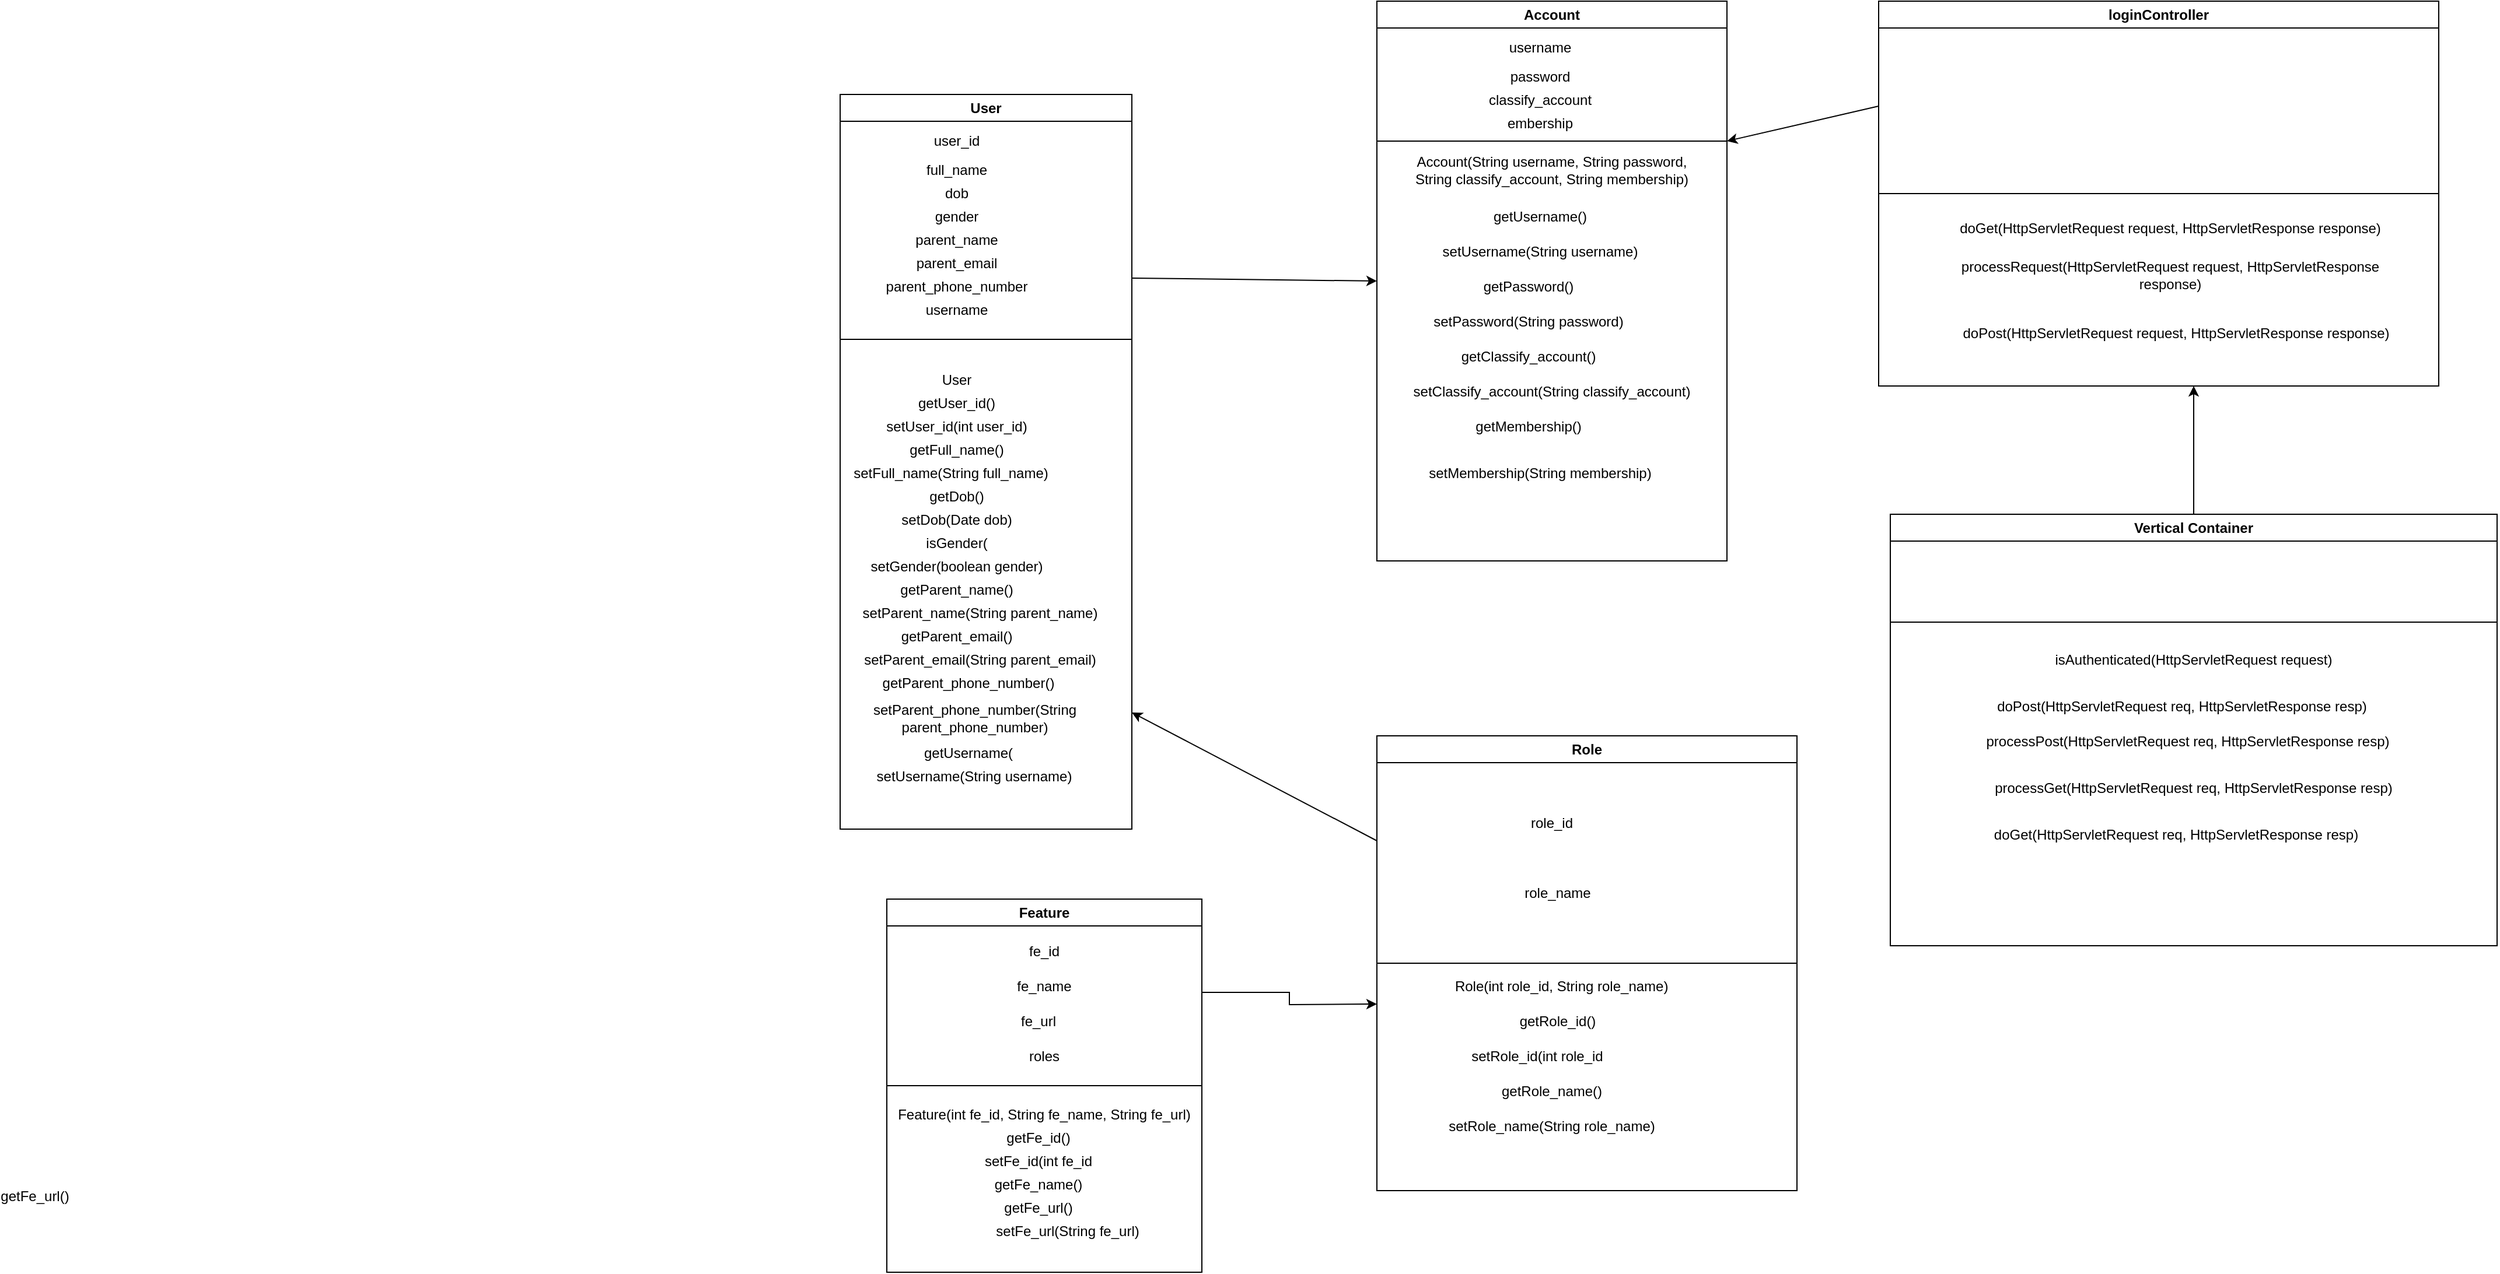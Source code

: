 <mxfile version="20.8.20" type="github">
  <diagram id="C5RBs43oDa-KdzZeNtuy" name="Page-1">
    <mxGraphModel dx="3412" dy="1155" grid="1" gridSize="10" guides="1" tooltips="1" connect="1" arrows="1" fold="1" page="1" pageScale="1" pageWidth="827" pageHeight="1169" math="0" shadow="0">
      <root>
        <mxCell id="WIyWlLk6GJQsqaUBKTNV-0" />
        <mxCell id="WIyWlLk6GJQsqaUBKTNV-1" parent="WIyWlLk6GJQsqaUBKTNV-0" />
        <mxCell id="eqM4EBkX7ZSiVYe-9lCP-0" value="User" style="swimlane;whiteSpace=wrap;html=1;startSize=23;" vertex="1" parent="WIyWlLk6GJQsqaUBKTNV-1">
          <mxGeometry x="180" y="320" width="250" height="630" as="geometry" />
        </mxCell>
        <mxCell id="eqM4EBkX7ZSiVYe-9lCP-5" value="user_id" style="text;html=1;strokeColor=none;fillColor=none;align=center;verticalAlign=middle;whiteSpace=wrap;rounded=0;" vertex="1" parent="eqM4EBkX7ZSiVYe-9lCP-0">
          <mxGeometry x="70" y="25" width="60" height="30" as="geometry" />
        </mxCell>
        <mxCell id="eqM4EBkX7ZSiVYe-9lCP-6" value="full_name" style="text;html=1;strokeColor=none;fillColor=none;align=center;verticalAlign=middle;whiteSpace=wrap;rounded=0;" vertex="1" parent="eqM4EBkX7ZSiVYe-9lCP-0">
          <mxGeometry x="70" y="50" width="60" height="30" as="geometry" />
        </mxCell>
        <mxCell id="eqM4EBkX7ZSiVYe-9lCP-7" value="dob" style="text;html=1;strokeColor=none;fillColor=none;align=center;verticalAlign=middle;whiteSpace=wrap;rounded=0;" vertex="1" parent="eqM4EBkX7ZSiVYe-9lCP-0">
          <mxGeometry x="70" y="70" width="60" height="30" as="geometry" />
        </mxCell>
        <mxCell id="eqM4EBkX7ZSiVYe-9lCP-8" value="gender" style="text;html=1;strokeColor=none;fillColor=none;align=center;verticalAlign=middle;whiteSpace=wrap;rounded=0;" vertex="1" parent="eqM4EBkX7ZSiVYe-9lCP-0">
          <mxGeometry x="70" y="90" width="60" height="30" as="geometry" />
        </mxCell>
        <mxCell id="eqM4EBkX7ZSiVYe-9lCP-9" value="parent_name" style="text;html=1;strokeColor=none;fillColor=none;align=center;verticalAlign=middle;whiteSpace=wrap;rounded=0;" vertex="1" parent="eqM4EBkX7ZSiVYe-9lCP-0">
          <mxGeometry x="70" y="110" width="60" height="30" as="geometry" />
        </mxCell>
        <mxCell id="eqM4EBkX7ZSiVYe-9lCP-10" value="parent_email" style="text;html=1;strokeColor=none;fillColor=none;align=center;verticalAlign=middle;whiteSpace=wrap;rounded=0;" vertex="1" parent="eqM4EBkX7ZSiVYe-9lCP-0">
          <mxGeometry y="130" width="200" height="30" as="geometry" />
        </mxCell>
        <mxCell id="eqM4EBkX7ZSiVYe-9lCP-11" value="parent_phone_number" style="text;html=1;strokeColor=none;fillColor=none;align=center;verticalAlign=middle;whiteSpace=wrap;rounded=0;" vertex="1" parent="eqM4EBkX7ZSiVYe-9lCP-0">
          <mxGeometry x="70" y="150" width="60" height="30" as="geometry" />
        </mxCell>
        <mxCell id="eqM4EBkX7ZSiVYe-9lCP-12" value="username" style="text;html=1;strokeColor=none;fillColor=none;align=center;verticalAlign=middle;whiteSpace=wrap;rounded=0;" vertex="1" parent="eqM4EBkX7ZSiVYe-9lCP-0">
          <mxGeometry x="70" y="170" width="60" height="30" as="geometry" />
        </mxCell>
        <mxCell id="eqM4EBkX7ZSiVYe-9lCP-14" value="getUser_id()" style="text;html=1;strokeColor=none;fillColor=none;align=center;verticalAlign=middle;whiteSpace=wrap;rounded=0;" vertex="1" parent="eqM4EBkX7ZSiVYe-9lCP-0">
          <mxGeometry x="70" y="250" width="60" height="30" as="geometry" />
        </mxCell>
        <mxCell id="eqM4EBkX7ZSiVYe-9lCP-15" value="User" style="text;html=1;strokeColor=none;fillColor=none;align=center;verticalAlign=middle;whiteSpace=wrap;rounded=0;" vertex="1" parent="eqM4EBkX7ZSiVYe-9lCP-0">
          <mxGeometry x="70" y="230" width="60" height="30" as="geometry" />
        </mxCell>
        <mxCell id="eqM4EBkX7ZSiVYe-9lCP-16" value="setUser_id(int user_id)" style="text;html=1;strokeColor=none;fillColor=none;align=center;verticalAlign=middle;whiteSpace=wrap;rounded=0;" vertex="1" parent="eqM4EBkX7ZSiVYe-9lCP-0">
          <mxGeometry x="20" y="270" width="160" height="30" as="geometry" />
        </mxCell>
        <mxCell id="eqM4EBkX7ZSiVYe-9lCP-17" value="getFull_name()" style="text;html=1;strokeColor=none;fillColor=none;align=center;verticalAlign=middle;whiteSpace=wrap;rounded=0;" vertex="1" parent="eqM4EBkX7ZSiVYe-9lCP-0">
          <mxGeometry x="70" y="290" width="60" height="30" as="geometry" />
        </mxCell>
        <mxCell id="eqM4EBkX7ZSiVYe-9lCP-18" value="setFull_name(String full_name)" style="text;html=1;strokeColor=none;fillColor=none;align=center;verticalAlign=middle;whiteSpace=wrap;rounded=0;" vertex="1" parent="eqM4EBkX7ZSiVYe-9lCP-0">
          <mxGeometry x="-10" y="310" width="210" height="30" as="geometry" />
        </mxCell>
        <mxCell id="eqM4EBkX7ZSiVYe-9lCP-19" value="getDob()" style="text;html=1;strokeColor=none;fillColor=none;align=center;verticalAlign=middle;whiteSpace=wrap;rounded=0;" vertex="1" parent="eqM4EBkX7ZSiVYe-9lCP-0">
          <mxGeometry x="70" y="330" width="60" height="30" as="geometry" />
        </mxCell>
        <mxCell id="eqM4EBkX7ZSiVYe-9lCP-20" value="setDob(Date dob)" style="text;html=1;strokeColor=none;fillColor=none;align=center;verticalAlign=middle;whiteSpace=wrap;rounded=0;" vertex="1" parent="eqM4EBkX7ZSiVYe-9lCP-0">
          <mxGeometry x="30" y="350" width="140" height="30" as="geometry" />
        </mxCell>
        <mxCell id="eqM4EBkX7ZSiVYe-9lCP-21" value="isGender(" style="text;html=1;strokeColor=none;fillColor=none;align=center;verticalAlign=middle;whiteSpace=wrap;rounded=0;" vertex="1" parent="eqM4EBkX7ZSiVYe-9lCP-0">
          <mxGeometry x="70" y="370" width="60" height="30" as="geometry" />
        </mxCell>
        <mxCell id="eqM4EBkX7ZSiVYe-9lCP-22" value="setGender(boolean gender)" style="text;html=1;strokeColor=none;fillColor=none;align=center;verticalAlign=middle;whiteSpace=wrap;rounded=0;" vertex="1" parent="eqM4EBkX7ZSiVYe-9lCP-0">
          <mxGeometry x="10" y="390" width="180" height="30" as="geometry" />
        </mxCell>
        <mxCell id="eqM4EBkX7ZSiVYe-9lCP-27" value="getParent_name()" style="text;html=1;strokeColor=none;fillColor=none;align=center;verticalAlign=middle;whiteSpace=wrap;rounded=0;" vertex="1" parent="eqM4EBkX7ZSiVYe-9lCP-0">
          <mxGeometry x="70" y="410" width="60" height="30" as="geometry" />
        </mxCell>
        <mxCell id="eqM4EBkX7ZSiVYe-9lCP-28" value="setParent_name(String parent_name)" style="text;html=1;strokeColor=none;fillColor=none;align=center;verticalAlign=middle;whiteSpace=wrap;rounded=0;" vertex="1" parent="eqM4EBkX7ZSiVYe-9lCP-0">
          <mxGeometry y="430" width="240" height="30" as="geometry" />
        </mxCell>
        <mxCell id="eqM4EBkX7ZSiVYe-9lCP-30" value="getParent_email()" style="text;html=1;strokeColor=none;fillColor=none;align=center;verticalAlign=middle;whiteSpace=wrap;rounded=0;" vertex="1" parent="eqM4EBkX7ZSiVYe-9lCP-0">
          <mxGeometry x="70" y="450" width="60" height="30" as="geometry" />
        </mxCell>
        <mxCell id="eqM4EBkX7ZSiVYe-9lCP-31" value="setParent_email(String parent_email)" style="text;html=1;strokeColor=none;fillColor=none;align=center;verticalAlign=middle;whiteSpace=wrap;rounded=0;" vertex="1" parent="eqM4EBkX7ZSiVYe-9lCP-0">
          <mxGeometry x="10" y="470" width="220" height="30" as="geometry" />
        </mxCell>
        <mxCell id="eqM4EBkX7ZSiVYe-9lCP-32" value="getParent_phone_number()" style="text;html=1;strokeColor=none;fillColor=none;align=center;verticalAlign=middle;whiteSpace=wrap;rounded=0;" vertex="1" parent="eqM4EBkX7ZSiVYe-9lCP-0">
          <mxGeometry x="40" y="490" width="140" height="30" as="geometry" />
        </mxCell>
        <mxCell id="eqM4EBkX7ZSiVYe-9lCP-33" value="setParent_phone_number(String parent_phone_number)" style="text;html=1;strokeColor=none;fillColor=none;align=center;verticalAlign=middle;whiteSpace=wrap;rounded=0;" vertex="1" parent="eqM4EBkX7ZSiVYe-9lCP-0">
          <mxGeometry x="62.5" y="520" width="105" height="30" as="geometry" />
        </mxCell>
        <mxCell id="eqM4EBkX7ZSiVYe-9lCP-34" value="getUsername(" style="text;html=1;strokeColor=none;fillColor=none;align=center;verticalAlign=middle;whiteSpace=wrap;rounded=0;" vertex="1" parent="eqM4EBkX7ZSiVYe-9lCP-0">
          <mxGeometry x="80" y="550" width="60" height="30" as="geometry" />
        </mxCell>
        <mxCell id="eqM4EBkX7ZSiVYe-9lCP-35" value="setUsername(String username)" style="text;html=1;strokeColor=none;fillColor=none;align=center;verticalAlign=middle;whiteSpace=wrap;rounded=0;" vertex="1" parent="eqM4EBkX7ZSiVYe-9lCP-0">
          <mxGeometry x="25" y="570" width="180" height="30" as="geometry" />
        </mxCell>
        <mxCell id="eqM4EBkX7ZSiVYe-9lCP-26" value="" style="endArrow=none;html=1;rounded=0;" edge="1" parent="WIyWlLk6GJQsqaUBKTNV-1">
          <mxGeometry width="50" height="50" relative="1" as="geometry">
            <mxPoint x="180" y="530" as="sourcePoint" />
            <mxPoint x="430" y="530" as="targetPoint" />
          </mxGeometry>
        </mxCell>
        <mxCell id="eqM4EBkX7ZSiVYe-9lCP-36" value="Account" style="swimlane;whiteSpace=wrap;html=1;" vertex="1" parent="WIyWlLk6GJQsqaUBKTNV-1">
          <mxGeometry x="640" y="240" width="300" height="480" as="geometry" />
        </mxCell>
        <mxCell id="eqM4EBkX7ZSiVYe-9lCP-40" value="username" style="text;html=1;strokeColor=none;fillColor=none;align=center;verticalAlign=middle;whiteSpace=wrap;rounded=0;" vertex="1" parent="eqM4EBkX7ZSiVYe-9lCP-36">
          <mxGeometry x="110" y="25" width="60" height="30" as="geometry" />
        </mxCell>
        <mxCell id="eqM4EBkX7ZSiVYe-9lCP-41" value="password" style="text;html=1;strokeColor=none;fillColor=none;align=center;verticalAlign=middle;whiteSpace=wrap;rounded=0;" vertex="1" parent="eqM4EBkX7ZSiVYe-9lCP-36">
          <mxGeometry x="110" y="50" width="60" height="30" as="geometry" />
        </mxCell>
        <mxCell id="eqM4EBkX7ZSiVYe-9lCP-42" value="classify_account" style="text;html=1;strokeColor=none;fillColor=none;align=center;verticalAlign=middle;whiteSpace=wrap;rounded=0;" vertex="1" parent="eqM4EBkX7ZSiVYe-9lCP-36">
          <mxGeometry x="110" y="70" width="60" height="30" as="geometry" />
        </mxCell>
        <mxCell id="eqM4EBkX7ZSiVYe-9lCP-43" value="embership" style="text;html=1;strokeColor=none;fillColor=none;align=center;verticalAlign=middle;whiteSpace=wrap;rounded=0;" vertex="1" parent="eqM4EBkX7ZSiVYe-9lCP-36">
          <mxGeometry x="110" y="90" width="60" height="30" as="geometry" />
        </mxCell>
        <mxCell id="eqM4EBkX7ZSiVYe-9lCP-44" value="Account(String username, String password, String classify_account, String membership)" style="text;html=1;strokeColor=none;fillColor=none;align=center;verticalAlign=middle;whiteSpace=wrap;rounded=0;" vertex="1" parent="eqM4EBkX7ZSiVYe-9lCP-36">
          <mxGeometry x="20" y="130" width="260" height="30" as="geometry" />
        </mxCell>
        <mxCell id="eqM4EBkX7ZSiVYe-9lCP-46" value="getUsername()" style="text;html=1;strokeColor=none;fillColor=none;align=center;verticalAlign=middle;whiteSpace=wrap;rounded=0;" vertex="1" parent="eqM4EBkX7ZSiVYe-9lCP-36">
          <mxGeometry x="110" y="170" width="60" height="30" as="geometry" />
        </mxCell>
        <mxCell id="eqM4EBkX7ZSiVYe-9lCP-47" value="setUsername(String username)" style="text;html=1;strokeColor=none;fillColor=none;align=center;verticalAlign=middle;whiteSpace=wrap;rounded=0;" vertex="1" parent="eqM4EBkX7ZSiVYe-9lCP-36">
          <mxGeometry x="45" y="200" width="190" height="30" as="geometry" />
        </mxCell>
        <mxCell id="eqM4EBkX7ZSiVYe-9lCP-48" value="getPassword()" style="text;html=1;strokeColor=none;fillColor=none;align=center;verticalAlign=middle;whiteSpace=wrap;rounded=0;" vertex="1" parent="eqM4EBkX7ZSiVYe-9lCP-36">
          <mxGeometry x="100" y="230" width="60" height="30" as="geometry" />
        </mxCell>
        <mxCell id="eqM4EBkX7ZSiVYe-9lCP-49" value="setPassword(String password)" style="text;html=1;strokeColor=none;fillColor=none;align=center;verticalAlign=middle;whiteSpace=wrap;rounded=0;" vertex="1" parent="eqM4EBkX7ZSiVYe-9lCP-36">
          <mxGeometry x="20" y="260" width="220" height="30" as="geometry" />
        </mxCell>
        <mxCell id="eqM4EBkX7ZSiVYe-9lCP-50" value="getClassify_account()" style="text;html=1;strokeColor=none;fillColor=none;align=center;verticalAlign=middle;whiteSpace=wrap;rounded=0;" vertex="1" parent="eqM4EBkX7ZSiVYe-9lCP-36">
          <mxGeometry x="100" y="290" width="60" height="30" as="geometry" />
        </mxCell>
        <mxCell id="eqM4EBkX7ZSiVYe-9lCP-51" value="setClassify_account(String classify_account)" style="text;html=1;strokeColor=none;fillColor=none;align=center;verticalAlign=middle;whiteSpace=wrap;rounded=0;" vertex="1" parent="eqM4EBkX7ZSiVYe-9lCP-36">
          <mxGeometry x="20" y="320" width="260" height="30" as="geometry" />
        </mxCell>
        <mxCell id="eqM4EBkX7ZSiVYe-9lCP-53" value="getMembership()" style="text;html=1;strokeColor=none;fillColor=none;align=center;verticalAlign=middle;whiteSpace=wrap;rounded=0;" vertex="1" parent="eqM4EBkX7ZSiVYe-9lCP-36">
          <mxGeometry x="100" y="350" width="60" height="30" as="geometry" />
        </mxCell>
        <mxCell id="eqM4EBkX7ZSiVYe-9lCP-54" value="setMembership(String membership)" style="text;html=1;strokeColor=none;fillColor=none;align=center;verticalAlign=middle;whiteSpace=wrap;rounded=0;" vertex="1" parent="eqM4EBkX7ZSiVYe-9lCP-36">
          <mxGeometry x="40" y="390" width="200" height="30" as="geometry" />
        </mxCell>
        <mxCell id="eqM4EBkX7ZSiVYe-9lCP-39" value="" style="endArrow=none;html=1;rounded=0;exitX=0;exitY=0.25;exitDx=0;exitDy=0;entryX=1;entryY=0.25;entryDx=0;entryDy=0;" edge="1" parent="WIyWlLk6GJQsqaUBKTNV-1" source="eqM4EBkX7ZSiVYe-9lCP-36" target="eqM4EBkX7ZSiVYe-9lCP-36">
          <mxGeometry width="50" height="50" relative="1" as="geometry">
            <mxPoint x="770" y="580" as="sourcePoint" />
            <mxPoint x="820" y="530" as="targetPoint" />
          </mxGeometry>
        </mxCell>
        <mxCell id="eqM4EBkX7ZSiVYe-9lCP-55" value="" style="endArrow=classic;html=1;rounded=0;exitX=1;exitY=0.25;exitDx=0;exitDy=0;entryX=0;entryY=0.5;entryDx=0;entryDy=0;" edge="1" parent="WIyWlLk6GJQsqaUBKTNV-1" source="eqM4EBkX7ZSiVYe-9lCP-0" target="eqM4EBkX7ZSiVYe-9lCP-36">
          <mxGeometry width="50" height="50" relative="1" as="geometry">
            <mxPoint x="670" y="670" as="sourcePoint" />
            <mxPoint x="720" y="620" as="targetPoint" />
          </mxGeometry>
        </mxCell>
        <mxCell id="eqM4EBkX7ZSiVYe-9lCP-57" value="Role" style="swimlane;whiteSpace=wrap;html=1;" vertex="1" parent="WIyWlLk6GJQsqaUBKTNV-1">
          <mxGeometry x="640" y="870" width="360" height="390" as="geometry" />
        </mxCell>
        <mxCell id="eqM4EBkX7ZSiVYe-9lCP-59" value="role_id" style="text;html=1;strokeColor=none;fillColor=none;align=center;verticalAlign=middle;whiteSpace=wrap;rounded=0;" vertex="1" parent="eqM4EBkX7ZSiVYe-9lCP-57">
          <mxGeometry x="120" y="60" width="60" height="30" as="geometry" />
        </mxCell>
        <mxCell id="eqM4EBkX7ZSiVYe-9lCP-63" value="role_name" style="text;html=1;strokeColor=none;fillColor=none;align=center;verticalAlign=middle;whiteSpace=wrap;rounded=0;" vertex="1" parent="eqM4EBkX7ZSiVYe-9lCP-57">
          <mxGeometry x="125" y="120" width="60" height="30" as="geometry" />
        </mxCell>
        <mxCell id="eqM4EBkX7ZSiVYe-9lCP-64" value="Role(int role_id, String role_name)&amp;nbsp;" style="text;html=1;strokeColor=none;fillColor=none;align=center;verticalAlign=middle;whiteSpace=wrap;rounded=0;" vertex="1" parent="eqM4EBkX7ZSiVYe-9lCP-57">
          <mxGeometry x="20" y="200" width="280" height="30" as="geometry" />
        </mxCell>
        <mxCell id="eqM4EBkX7ZSiVYe-9lCP-65" value="getRole_id()" style="text;html=1;strokeColor=none;fillColor=none;align=center;verticalAlign=middle;whiteSpace=wrap;rounded=0;" vertex="1" parent="eqM4EBkX7ZSiVYe-9lCP-57">
          <mxGeometry x="125" y="230" width="60" height="30" as="geometry" />
        </mxCell>
        <mxCell id="eqM4EBkX7ZSiVYe-9lCP-66" value="setRole_id(int role_id" style="text;html=1;strokeColor=none;fillColor=none;align=center;verticalAlign=middle;whiteSpace=wrap;rounded=0;" vertex="1" parent="eqM4EBkX7ZSiVYe-9lCP-57">
          <mxGeometry x="70" y="260" width="135" height="30" as="geometry" />
        </mxCell>
        <mxCell id="eqM4EBkX7ZSiVYe-9lCP-67" value="getRole_name()" style="text;html=1;strokeColor=none;fillColor=none;align=center;verticalAlign=middle;whiteSpace=wrap;rounded=0;" vertex="1" parent="eqM4EBkX7ZSiVYe-9lCP-57">
          <mxGeometry x="120" y="290" width="60" height="30" as="geometry" />
        </mxCell>
        <mxCell id="eqM4EBkX7ZSiVYe-9lCP-68" value="setRole_name(String role_name)" style="text;html=1;strokeColor=none;fillColor=none;align=center;verticalAlign=middle;whiteSpace=wrap;rounded=0;" vertex="1" parent="eqM4EBkX7ZSiVYe-9lCP-57">
          <mxGeometry x="30" y="320" width="240" height="30" as="geometry" />
        </mxCell>
        <mxCell id="eqM4EBkX7ZSiVYe-9lCP-58" value="" style="endArrow=none;html=1;rounded=0;exitX=1;exitY=0.5;exitDx=0;exitDy=0;entryX=0;entryY=0.5;entryDx=0;entryDy=0;" edge="1" parent="WIyWlLk6GJQsqaUBKTNV-1" source="eqM4EBkX7ZSiVYe-9lCP-57" target="eqM4EBkX7ZSiVYe-9lCP-57">
          <mxGeometry width="50" height="50" relative="1" as="geometry">
            <mxPoint x="670" y="1220" as="sourcePoint" />
            <mxPoint x="720" y="1170" as="targetPoint" />
          </mxGeometry>
        </mxCell>
        <mxCell id="eqM4EBkX7ZSiVYe-9lCP-69" value="" style="endArrow=classic;html=1;rounded=0;" edge="1" parent="WIyWlLk6GJQsqaUBKTNV-1">
          <mxGeometry width="50" height="50" relative="1" as="geometry">
            <mxPoint x="640" y="960" as="sourcePoint" />
            <mxPoint x="430" y="850" as="targetPoint" />
          </mxGeometry>
        </mxCell>
        <mxCell id="eqM4EBkX7ZSiVYe-9lCP-108" style="edgeStyle=orthogonalEdgeStyle;rounded=0;orthogonalLoop=1;jettySize=auto;html=1;exitX=1;exitY=0.25;exitDx=0;exitDy=0;" edge="1" parent="WIyWlLk6GJQsqaUBKTNV-1" source="eqM4EBkX7ZSiVYe-9lCP-70">
          <mxGeometry relative="1" as="geometry">
            <mxPoint x="640" y="1100" as="targetPoint" />
          </mxGeometry>
        </mxCell>
        <mxCell id="eqM4EBkX7ZSiVYe-9lCP-70" value="Feature" style="swimlane;whiteSpace=wrap;html=1;" vertex="1" parent="WIyWlLk6GJQsqaUBKTNV-1">
          <mxGeometry x="220" y="1010" width="270" height="320" as="geometry" />
        </mxCell>
        <mxCell id="eqM4EBkX7ZSiVYe-9lCP-72" value="fe_id" style="text;html=1;strokeColor=none;fillColor=none;align=center;verticalAlign=middle;whiteSpace=wrap;rounded=0;" vertex="1" parent="eqM4EBkX7ZSiVYe-9lCP-70">
          <mxGeometry x="105" y="30" width="60" height="30" as="geometry" />
        </mxCell>
        <mxCell id="eqM4EBkX7ZSiVYe-9lCP-73" value="fe_name" style="text;html=1;strokeColor=none;fillColor=none;align=center;verticalAlign=middle;whiteSpace=wrap;rounded=0;" vertex="1" parent="eqM4EBkX7ZSiVYe-9lCP-70">
          <mxGeometry x="105" y="60" width="60" height="30" as="geometry" />
        </mxCell>
        <mxCell id="eqM4EBkX7ZSiVYe-9lCP-74" value="fe_url" style="text;html=1;strokeColor=none;fillColor=none;align=center;verticalAlign=middle;whiteSpace=wrap;rounded=0;" vertex="1" parent="eqM4EBkX7ZSiVYe-9lCP-70">
          <mxGeometry x="100" y="90" width="60" height="30" as="geometry" />
        </mxCell>
        <mxCell id="eqM4EBkX7ZSiVYe-9lCP-75" value="roles" style="text;html=1;strokeColor=none;fillColor=none;align=center;verticalAlign=middle;whiteSpace=wrap;rounded=0;" vertex="1" parent="eqM4EBkX7ZSiVYe-9lCP-70">
          <mxGeometry x="105" y="120" width="60" height="30" as="geometry" />
        </mxCell>
        <mxCell id="eqM4EBkX7ZSiVYe-9lCP-76" value="Feature(int fe_id, String fe_name, String fe_url)" style="text;html=1;strokeColor=none;fillColor=none;align=center;verticalAlign=middle;whiteSpace=wrap;rounded=0;" vertex="1" parent="eqM4EBkX7ZSiVYe-9lCP-70">
          <mxGeometry y="170" width="270" height="30" as="geometry" />
        </mxCell>
        <mxCell id="eqM4EBkX7ZSiVYe-9lCP-77" value="getFe_id()" style="text;html=1;strokeColor=none;fillColor=none;align=center;verticalAlign=middle;whiteSpace=wrap;rounded=0;" vertex="1" parent="eqM4EBkX7ZSiVYe-9lCP-70">
          <mxGeometry x="100" y="190" width="60" height="30" as="geometry" />
        </mxCell>
        <mxCell id="eqM4EBkX7ZSiVYe-9lCP-78" value="setFe_id(int fe_id" style="text;html=1;strokeColor=none;fillColor=none;align=center;verticalAlign=middle;whiteSpace=wrap;rounded=0;" vertex="1" parent="eqM4EBkX7ZSiVYe-9lCP-70">
          <mxGeometry x="60" y="210" width="140" height="30" as="geometry" />
        </mxCell>
        <mxCell id="eqM4EBkX7ZSiVYe-9lCP-79" value="getFe_name()" style="text;html=1;strokeColor=none;fillColor=none;align=center;verticalAlign=middle;whiteSpace=wrap;rounded=0;" vertex="1" parent="eqM4EBkX7ZSiVYe-9lCP-70">
          <mxGeometry x="100" y="230" width="60" height="30" as="geometry" />
        </mxCell>
        <mxCell id="eqM4EBkX7ZSiVYe-9lCP-81" value="&lt;span style=&quot;color: rgba(0, 0, 0, 0); font-family: monospace; font-size: 0px; text-align: start; white-space: nowrap;&quot;&gt;%3CmxGraphModel%3E%3Croot%3E%3CmxCell%20id%3D%220%22%2F%3E%3CmxCell%20id%3D%221%22%20parent%3D%220%22%2F%3E%3CmxCell%20id%3D%222%22%20value%3D%22Feature%22%20style%3D%22swimlane%3BwhiteSpace%3Dwrap%3Bhtml%3D1%3B%22%20vertex%3D%221%22%20parent%3D%221%22%3E%3CmxGeometry%20x%3D%22220%22%20y%3D%221010%22%20width%3D%22270%22%20height%3D%22320%22%20as%3D%22geometry%22%2F%3E%3C%2FmxCell%3E%3CmxCell%20id%3D%223%22%20value%3D%22fe_id%22%20style%3D%22text%3Bhtml%3D1%3BstrokeColor%3Dnone%3BfillColor%3Dnone%3Balign%3Dcenter%3BverticalAlign%3Dmiddle%3BwhiteSpace%3Dwrap%3Brounded%3D0%3B%22%20vertex%3D%221%22%20parent%3D%222%22%3E%3CmxGeometry%20x%3D%22105%22%20y%3D%2230%22%20width%3D%2260%22%20height%3D%2230%22%20as%3D%22geometry%22%2F%3E%3C%2FmxCell%3E%3CmxCell%20id%3D%224%22%20value%3D%22fe_name%22%20style%3D%22text%3Bhtml%3D1%3BstrokeColor%3Dnone%3BfillColor%3Dnone%3Balign%3Dcenter%3BverticalAlign%3Dmiddle%3BwhiteSpace%3Dwrap%3Brounded%3D0%3B%22%20vertex%3D%221%22%20parent%3D%222%22%3E%3CmxGeometry%20x%3D%22105%22%20y%3D%2260%22%20width%3D%2260%22%20height%3D%2230%22%20as%3D%22geometry%22%2F%3E%3C%2FmxCell%3E%3CmxCell%20id%3D%225%22%20value%3D%22fe_url%22%20style%3D%22text%3Bhtml%3D1%3BstrokeColor%3Dnone%3BfillColor%3Dnone%3Balign%3Dcenter%3BverticalAlign%3Dmiddle%3BwhiteSpace%3Dwrap%3Brounded%3D0%3B%22%20vertex%3D%221%22%20parent%3D%222%22%3E%3CmxGeometry%20x%3D%22100%22%20y%3D%2290%22%20width%3D%2260%22%20height%3D%2230%22%20as%3D%22geometry%22%2F%3E%3C%2FmxCell%3E%3CmxCell%20id%3D%226%22%20value%3D%22roles%22%20style%3D%22text%3Bhtml%3D1%3BstrokeColor%3Dnone%3BfillColor%3Dnone%3Balign%3Dcenter%3BverticalAlign%3Dmiddle%3BwhiteSpace%3Dwrap%3Brounded%3D0%3B%22%20vertex%3D%221%22%20parent%3D%222%22%3E%3CmxGeometry%20x%3D%22105%22%20y%3D%22120%22%20width%3D%2260%22%20height%3D%2230%22%20as%3D%22geometry%22%2F%3E%3C%2FmxCell%3E%3CmxCell%20id%3D%227%22%20value%3D%22Feature(int%20fe_id%2C%20String%20fe_name%2C%20String%20fe_url)%22%20style%3D%22text%3Bhtml%3D1%3BstrokeColor%3Dnone%3BfillColor%3Dnone%3Balign%3Dcenter%3BverticalAlign%3Dmiddle%3BwhiteSpace%3Dwrap%3Brounded%3D0%3B%22%20vertex%3D%221%22%20parent%3D%222%22%3E%3CmxGeometry%20y%3D%22170%22%20width%3D%22270%22%20height%3D%2230%22%20as%3D%22geometry%22%2F%3E%3C%2FmxCell%3E%3CmxCell%20id%3D%228%22%20value%3D%22getFe_id()%22%20style%3D%22text%3Bhtml%3D1%3BstrokeColor%3Dnone%3BfillColor%3Dnone%3Balign%3Dcenter%3BverticalAlign%3Dmiddle%3BwhiteSpace%3Dwrap%3Brounded%3D0%3B%22%20vertex%3D%221%22%20parent%3D%222%22%3E%3CmxGeometry%20x%3D%22100%22%20y%3D%22190%22%20width%3D%2260%22%20height%3D%2230%22%20as%3D%22geometry%22%2F%3E%3C%2FmxCell%3E%3CmxCell%20id%3D%229%22%20value%3D%22setFe_id(int%20fe_id%22%20style%3D%22text%3Bhtml%3D1%3BstrokeColor%3Dnone%3BfillColor%3Dnone%3Balign%3Dcenter%3BverticalAlign%3Dmiddle%3BwhiteSpace%3Dwrap%3Brounded%3D0%3B%22%20vertex%3D%221%22%20parent%3D%222%22%3E%3CmxGeometry%20x%3D%2260%22%20y%3D%22210%22%20width%3D%22140%22%20height%3D%2230%22%20as%3D%22geometry%22%2F%3E%3C%2FmxCell%3E%3CmxCell%20id%3D%2210%22%20value%3D%22getFe_name()%22%20style%3D%22text%3Bhtml%3D1%3BstrokeColor%3Dnone%3BfillColor%3Dnone%3Balign%3Dcenter%3BverticalAlign%3Dmiddle%3BwhiteSpace%3Dwrap%3Brounded%3D0%3B%22%20vertex%3D%221%22%20parent%3D%222%22%3E%3CmxGeometry%20x%3D%22100%22%20y%3D%22230%22%20width%3D%2260%22%20height%3D%2230%22%20as%3D%22geometry%22%2F%3E%3C%2FmxCell%3E%3C%2Froot%3E%3C%2FmxGraphModel%3E&lt;/span&gt;" style="text;html=1;strokeColor=none;fillColor=none;align=center;verticalAlign=middle;whiteSpace=wrap;rounded=0;" vertex="1" parent="eqM4EBkX7ZSiVYe-9lCP-70">
          <mxGeometry x="100" y="250" width="60" height="30" as="geometry" />
        </mxCell>
        <mxCell id="eqM4EBkX7ZSiVYe-9lCP-101" value="getFe_url()" style="text;html=1;strokeColor=none;fillColor=none;align=center;verticalAlign=middle;whiteSpace=wrap;rounded=0;" vertex="1" parent="eqM4EBkX7ZSiVYe-9lCP-70">
          <mxGeometry x="100" y="250" width="60" height="30" as="geometry" />
        </mxCell>
        <mxCell id="eqM4EBkX7ZSiVYe-9lCP-102" value="setFe_url(String fe_url)" style="text;html=1;strokeColor=none;fillColor=none;align=center;verticalAlign=middle;whiteSpace=wrap;rounded=0;" vertex="1" parent="eqM4EBkX7ZSiVYe-9lCP-70">
          <mxGeometry x="50" y="270" width="210" height="30" as="geometry" />
        </mxCell>
        <mxCell id="eqM4EBkX7ZSiVYe-9lCP-71" value="" style="endArrow=none;html=1;rounded=0;exitX=0;exitY=0.5;exitDx=0;exitDy=0;entryX=1;entryY=0.5;entryDx=0;entryDy=0;" edge="1" parent="WIyWlLk6GJQsqaUBKTNV-1" source="eqM4EBkX7ZSiVYe-9lCP-70" target="eqM4EBkX7ZSiVYe-9lCP-70">
          <mxGeometry width="50" height="50" relative="1" as="geometry">
            <mxPoint x="350" y="1180" as="sourcePoint" />
            <mxPoint x="400" y="1130" as="targetPoint" />
          </mxGeometry>
        </mxCell>
        <mxCell id="eqM4EBkX7ZSiVYe-9lCP-100" value="getFe_url()" style="text;html=1;strokeColor=none;fillColor=none;align=center;verticalAlign=middle;whiteSpace=wrap;rounded=0;" vertex="1" parent="WIyWlLk6GJQsqaUBKTNV-1">
          <mxGeometry x="-540" y="1250" width="60" height="30" as="geometry" />
        </mxCell>
        <mxCell id="eqM4EBkX7ZSiVYe-9lCP-113" value="loginController" style="swimlane;whiteSpace=wrap;html=1;" vertex="1" parent="WIyWlLk6GJQsqaUBKTNV-1">
          <mxGeometry x="1070" y="240" width="480" height="330" as="geometry" />
        </mxCell>
        <mxCell id="eqM4EBkX7ZSiVYe-9lCP-115" value="doGet(HttpServletRequest request, HttpServletResponse response)" style="text;html=1;strokeColor=none;fillColor=none;align=center;verticalAlign=middle;whiteSpace=wrap;rounded=0;" vertex="1" parent="eqM4EBkX7ZSiVYe-9lCP-113">
          <mxGeometry x="50" y="180" width="400" height="30" as="geometry" />
        </mxCell>
        <mxCell id="eqM4EBkX7ZSiVYe-9lCP-116" value="processRequest(HttpServletRequest request, HttpServletResponse response)" style="text;html=1;strokeColor=none;fillColor=none;align=center;verticalAlign=middle;whiteSpace=wrap;rounded=0;" vertex="1" parent="eqM4EBkX7ZSiVYe-9lCP-113">
          <mxGeometry x="60" y="220" width="380" height="30" as="geometry" />
        </mxCell>
        <mxCell id="eqM4EBkX7ZSiVYe-9lCP-117" value="doPost(HttpServletRequest request, HttpServletResponse response)" style="text;html=1;strokeColor=none;fillColor=none;align=center;verticalAlign=middle;whiteSpace=wrap;rounded=0;" vertex="1" parent="eqM4EBkX7ZSiVYe-9lCP-113">
          <mxGeometry x="30" y="270" width="450" height="30" as="geometry" />
        </mxCell>
        <mxCell id="eqM4EBkX7ZSiVYe-9lCP-114" value="" style="endArrow=none;html=1;rounded=0;exitX=0;exitY=0.5;exitDx=0;exitDy=0;entryX=1;entryY=0.5;entryDx=0;entryDy=0;" edge="1" parent="WIyWlLk6GJQsqaUBKTNV-1" source="eqM4EBkX7ZSiVYe-9lCP-113" target="eqM4EBkX7ZSiVYe-9lCP-113">
          <mxGeometry width="50" height="50" relative="1" as="geometry">
            <mxPoint x="1230" y="340" as="sourcePoint" />
            <mxPoint x="1280" y="290" as="targetPoint" />
          </mxGeometry>
        </mxCell>
        <mxCell id="eqM4EBkX7ZSiVYe-9lCP-118" value="" style="endArrow=classic;html=1;rounded=0;" edge="1" parent="WIyWlLk6GJQsqaUBKTNV-1">
          <mxGeometry width="50" height="50" relative="1" as="geometry">
            <mxPoint x="1070" y="330" as="sourcePoint" />
            <mxPoint x="940" y="360" as="targetPoint" />
          </mxGeometry>
        </mxCell>
        <mxCell id="eqM4EBkX7ZSiVYe-9lCP-126" style="edgeStyle=orthogonalEdgeStyle;rounded=0;orthogonalLoop=1;jettySize=auto;html=1;exitX=0.5;exitY=0;exitDx=0;exitDy=0;" edge="1" parent="WIyWlLk6GJQsqaUBKTNV-1" source="eqM4EBkX7ZSiVYe-9lCP-119">
          <mxGeometry relative="1" as="geometry">
            <mxPoint x="1340" y="570" as="targetPoint" />
          </mxGeometry>
        </mxCell>
        <mxCell id="eqM4EBkX7ZSiVYe-9lCP-119" value="Vertical Container" style="swimlane;whiteSpace=wrap;html=1;" vertex="1" parent="WIyWlLk6GJQsqaUBKTNV-1">
          <mxGeometry x="1080" y="680" width="520" height="370" as="geometry" />
        </mxCell>
        <mxCell id="eqM4EBkX7ZSiVYe-9lCP-121" value="isAuthenticated(HttpServletRequest request)" style="text;html=1;strokeColor=none;fillColor=none;align=center;verticalAlign=middle;whiteSpace=wrap;rounded=0;" vertex="1" parent="eqM4EBkX7ZSiVYe-9lCP-119">
          <mxGeometry x="80" y="110" width="360" height="30" as="geometry" />
        </mxCell>
        <mxCell id="eqM4EBkX7ZSiVYe-9lCP-122" value="doPost(HttpServletRequest req, HttpServletResponse resp)" style="text;html=1;strokeColor=none;fillColor=none;align=center;verticalAlign=middle;whiteSpace=wrap;rounded=0;" vertex="1" parent="eqM4EBkX7ZSiVYe-9lCP-119">
          <mxGeometry x="-20" y="150" width="540" height="30" as="geometry" />
        </mxCell>
        <mxCell id="eqM4EBkX7ZSiVYe-9lCP-123" value="processPost(HttpServletRequest req, HttpServletResponse resp)" style="text;html=1;strokeColor=none;fillColor=none;align=center;verticalAlign=middle;whiteSpace=wrap;rounded=0;" vertex="1" parent="eqM4EBkX7ZSiVYe-9lCP-119">
          <mxGeometry x="60" y="180" width="390" height="30" as="geometry" />
        </mxCell>
        <mxCell id="eqM4EBkX7ZSiVYe-9lCP-124" value="processGet(HttpServletRequest req, HttpServletResponse resp)" style="text;html=1;strokeColor=none;fillColor=none;align=center;verticalAlign=middle;whiteSpace=wrap;rounded=0;" vertex="1" parent="eqM4EBkX7ZSiVYe-9lCP-119">
          <mxGeometry x="80" y="220" width="360" height="30" as="geometry" />
        </mxCell>
        <mxCell id="eqM4EBkX7ZSiVYe-9lCP-125" value="doGet(HttpServletRequest req, HttpServletResponse resp)" style="text;html=1;strokeColor=none;fillColor=none;align=center;verticalAlign=middle;whiteSpace=wrap;rounded=0;" vertex="1" parent="eqM4EBkX7ZSiVYe-9lCP-119">
          <mxGeometry x="10" y="260" width="470" height="30" as="geometry" />
        </mxCell>
        <mxCell id="eqM4EBkX7ZSiVYe-9lCP-120" value="" style="endArrow=none;html=1;rounded=0;exitX=0;exitY=0.25;exitDx=0;exitDy=0;entryX=1;entryY=0.25;entryDx=0;entryDy=0;" edge="1" parent="WIyWlLk6GJQsqaUBKTNV-1" source="eqM4EBkX7ZSiVYe-9lCP-119" target="eqM4EBkX7ZSiVYe-9lCP-119">
          <mxGeometry width="50" height="50" relative="1" as="geometry">
            <mxPoint x="1230" y="910" as="sourcePoint" />
            <mxPoint x="1280" y="860" as="targetPoint" />
          </mxGeometry>
        </mxCell>
      </root>
    </mxGraphModel>
  </diagram>
</mxfile>
